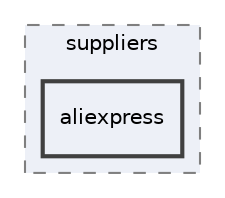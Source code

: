 digraph "C:/Users/user/OneDrive/REPOS/DavidkaBenAvraham/Katia/Aluf/suppliers/aliexpress"
{
 // LATEX_PDF_SIZE
  edge [fontname="Helvetica",fontsize="10",labelfontname="Helvetica",labelfontsize="10"];
  node [fontname="Helvetica",fontsize="10",shape=record];
  compound=true
  subgraph clusterdir_1ff1e441173a3b5e188489da0ab0ef5b {
    graph [ bgcolor="#edf0f7", pencolor="grey50", style="filled,dashed,", label="suppliers", fontname="Helvetica", fontsize="10", URL="dir_1ff1e441173a3b5e188489da0ab0ef5b.html"]
  dir_bd3a2ff30274ad0075a255ed86c4c8d8 [shape=box, label="aliexpress", style="filled,bold,", fillcolor="#edf0f7", color="grey25", URL="dir_bd3a2ff30274ad0075a255ed86c4c8d8.html"];
  }
}
